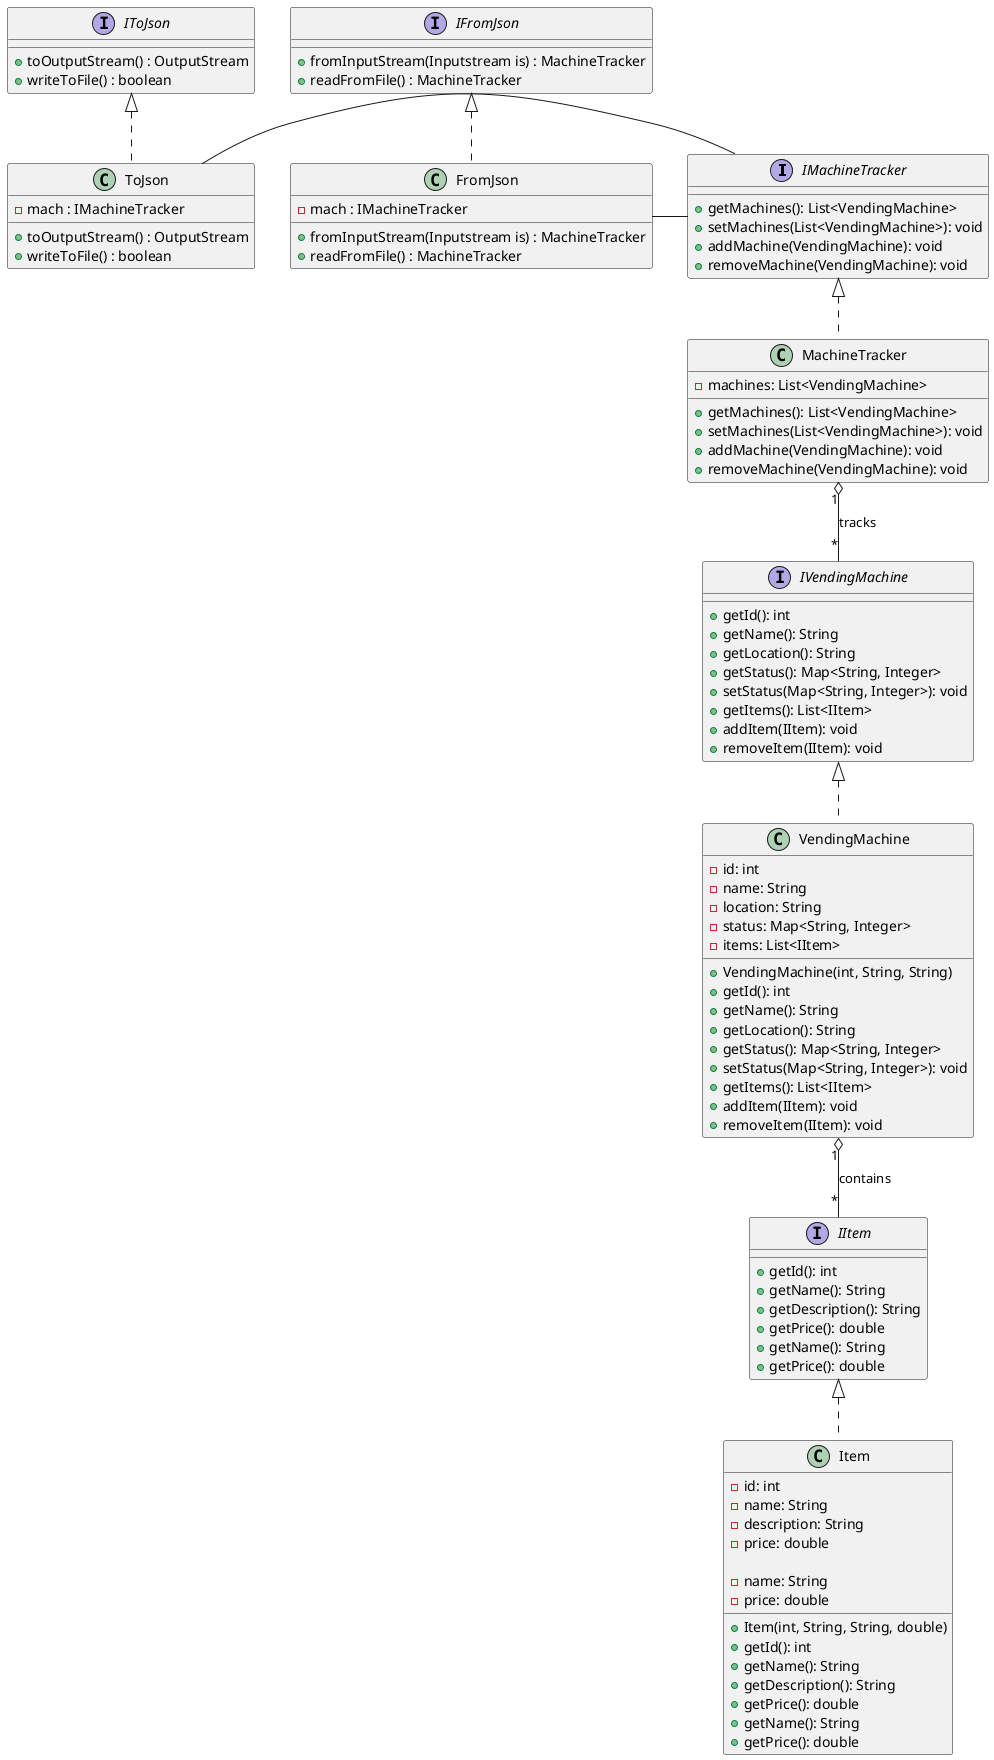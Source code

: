 @startuml ClassDiagram

interface IMachineTracker {
  +getMachines(): List<VendingMachine>
  +setMachines(List<VendingMachine>): void
  +addMachine(VendingMachine): void
  +removeMachine(VendingMachine): void
}

class MachineTracker {
  -machines: List<VendingMachine>
  +getMachines(): List<VendingMachine>
  +setMachines(List<VendingMachine>): void
  +addMachine(VendingMachine): void
  +removeMachine(VendingMachine): void
}


class ToJson {
    - mach : IMachineTracker

  +toOutputStream() : OutputStream
  +writeToFile() : boolean
}

interface IToJson {
  +toOutputStream() : OutputStream
  +writeToFile() : boolean
}

class FromJson {
    - mach : IMachineTracker

  +fromInputStream(Inputstream is) : MachineTracker
  +readFromFile() : MachineTracker
}

interface IFromJson {
  +fromInputStream(Inputstream is) : MachineTracker
  +readFromFile() : MachineTracker
}


interface IItem {
  +getId(): int
  +getName(): String
  +getDescription(): String
  +getPrice(): double
}

class Item {
  -id: int
  -name: String
  -description: String
  -price: double
  +Item(int, String, String, double)
  +getId(): int
  +getName(): String
  +getDescription(): String
  +getPrice(): double
}

interface IVendingMachine {
  +getId(): int
  +getName(): String
  +getLocation(): String
  +getStatus(): Map<String, Integer>
  +setStatus(Map<String, Integer>): void
  +getItems(): List<IItem>
  +addItem(IItem): void
  +removeItem(IItem): void
}

class VendingMachine {
  -id: int
  -name: String
  -location: String
  -status: Map<String, Integer>
  -items: List<IItem>
  +VendingMachine(int, String, String)
  +getId(): int
  +getName(): String
  +getLocation(): String
  +getStatus(): Map<String, Integer>
  +setStatus(Map<String, Integer>): void
  +getItems(): List<IItem>
  +addItem(IItem): void
  +removeItem(IItem): void
}

class Item{

    -name: String
    -price: double

    + getName(): String
    + getPrice(): double
}

interface IItem{
    + getName(): String
    + getPrice(): double
}

IMachineTracker <|.. MachineTracker
ToJson - IMachineTracker
IToJson <|.. ToJson
FromJson - IMachineTracker
IFromJson <|.. FromJson
MachineTracker "1" o-- "*" IVendingMachine : tracks
IVendingMachine <|.. VendingMachine
VendingMachine "1" o-- "*" IItem : contains
IItem <|.. Item



@enduml
